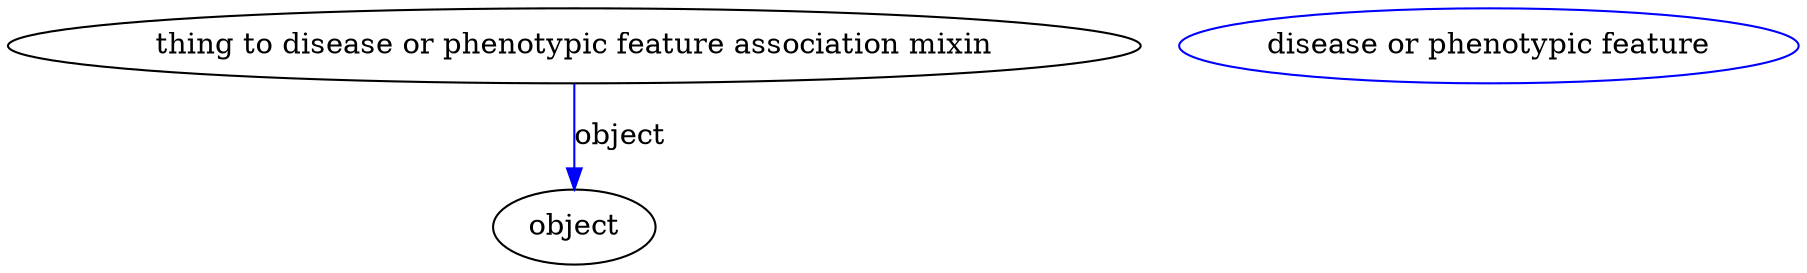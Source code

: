 digraph {
	graph [bb="0,0,664.02,123"];
	node [label="\N"];
	"thing to disease or phenotypic feature association mixin"	 [height=0.5,
		label="thing to disease or phenotypic feature association mixin",
		pos="208.63,105",
		width=5.7953];
	object	 [height=0.5,
		pos="208.63,18",
		width=0.9027];
	"thing to disease or phenotypic feature association mixin" -> object	 [color=blue,
		label=object,
		lp="225.63,61.5",
		pos="e,208.63,36.003 208.63,86.974 208.63,75.192 208.63,59.561 208.63,46.158",
		style=solid];
	"thing to disease or phenotypic feature association mixin_object"	 [color=blue,
		height=0.5,
		label="disease or phenotypic feature",
		pos="549.63,105",
		width=3.1775];
}
